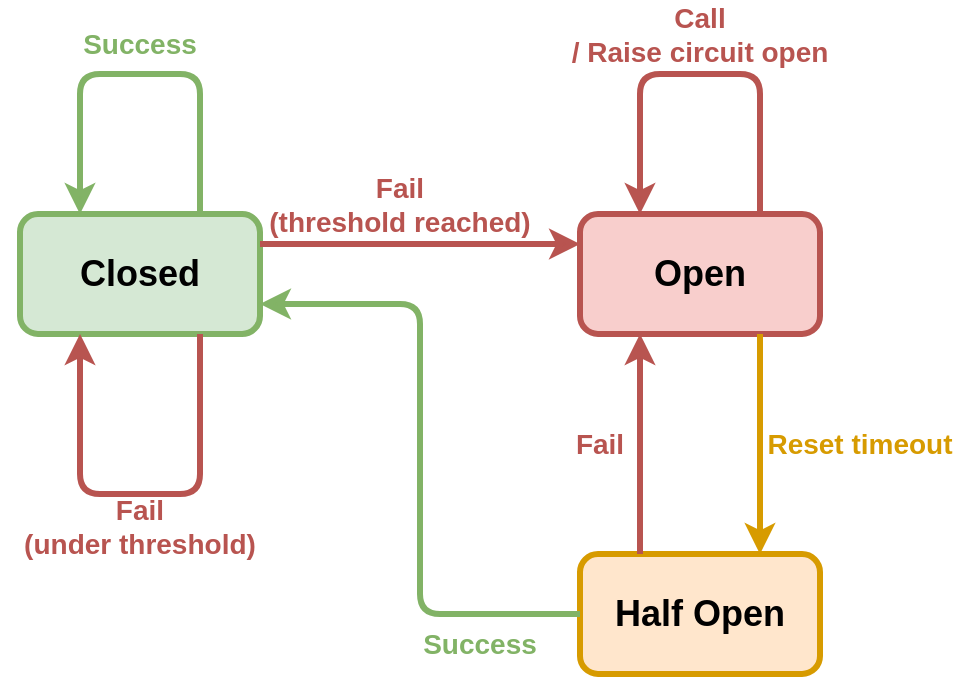 <mxfile version="13.3.0" type="device"><diagram id="FpZjBXxgSGMxunAg0U8Y" name="Page-1"><mxGraphModel dx="1295" dy="688" grid="1" gridSize="10" guides="1" tooltips="1" connect="1" arrows="1" fold="1" page="1" pageScale="1" pageWidth="2000" pageHeight="2000" math="0" shadow="0"><root><mxCell id="0"/><mxCell id="1" parent="0"/><mxCell id="RpIDZ8WtmgK01XNBsVEr-1" value="&lt;font size=&quot;1&quot;&gt;&lt;b style=&quot;font-size: 18px&quot;&gt;Closed&lt;/b&gt;&lt;/font&gt;" style="rounded=1;whiteSpace=wrap;html=1;strokeWidth=3;fillColor=#d5e8d4;strokeColor=#82b366;" vertex="1" parent="1"><mxGeometry x="240" y="170" width="120" height="60" as="geometry"/></mxCell><mxCell id="RpIDZ8WtmgK01XNBsVEr-2" value="&lt;font size=&quot;1&quot;&gt;&lt;b style=&quot;font-size: 18px&quot;&gt;Open&lt;/b&gt;&lt;/font&gt;" style="rounded=1;whiteSpace=wrap;html=1;strokeWidth=3;fillColor=#f8cecc;strokeColor=#b85450;" vertex="1" parent="1"><mxGeometry x="520" y="170" width="120" height="60" as="geometry"/></mxCell><mxCell id="RpIDZ8WtmgK01XNBsVEr-3" value="&lt;font size=&quot;1&quot;&gt;&lt;b style=&quot;font-size: 18px&quot;&gt;Half Open&lt;/b&gt;&lt;/font&gt;" style="rounded=1;whiteSpace=wrap;html=1;strokeWidth=3;fillColor=#ffe6cc;strokeColor=#d79b00;" vertex="1" parent="1"><mxGeometry x="520" y="340" width="120" height="60" as="geometry"/></mxCell><mxCell id="RpIDZ8WtmgK01XNBsVEr-4" value="" style="endArrow=classic;html=1;exitX=0.75;exitY=0;exitDx=0;exitDy=0;entryX=0.25;entryY=0;entryDx=0;entryDy=0;strokeWidth=3;fillColor=#d5e8d4;strokeColor=#82b366;" edge="1" parent="1" source="RpIDZ8WtmgK01XNBsVEr-1" target="RpIDZ8WtmgK01XNBsVEr-1"><mxGeometry width="50" height="50" relative="1" as="geometry"><mxPoint x="630" y="380" as="sourcePoint"/><mxPoint x="400" y="70" as="targetPoint"/><Array as="points"><mxPoint x="330" y="100"/><mxPoint x="270" y="100"/></Array></mxGeometry></mxCell><mxCell id="RpIDZ8WtmgK01XNBsVEr-5" value="" style="endArrow=classic;html=1;exitX=0.75;exitY=1;exitDx=0;exitDy=0;entryX=0.25;entryY=1;entryDx=0;entryDy=0;strokeWidth=3;fillColor=#f8cecc;strokeColor=#b85450;" edge="1" parent="1" source="RpIDZ8WtmgK01XNBsVEr-1" target="RpIDZ8WtmgK01XNBsVEr-1"><mxGeometry width="50" height="50" relative="1" as="geometry"><mxPoint x="470" y="130" as="sourcePoint"/><mxPoint x="410" y="130" as="targetPoint"/><Array as="points"><mxPoint x="330" y="310"/><mxPoint x="270" y="310"/></Array></mxGeometry></mxCell><mxCell id="RpIDZ8WtmgK01XNBsVEr-6" value="" style="endArrow=classic;html=1;strokeWidth=3;exitX=1;exitY=0.25;exitDx=0;exitDy=0;entryX=0;entryY=0.25;entryDx=0;entryDy=0;fillColor=#f8cecc;strokeColor=#b85450;" edge="1" parent="1" source="RpIDZ8WtmgK01XNBsVEr-1" target="RpIDZ8WtmgK01XNBsVEr-2"><mxGeometry width="50" height="50" relative="1" as="geometry"><mxPoint x="630" y="380" as="sourcePoint"/><mxPoint x="680" y="330" as="targetPoint"/></mxGeometry></mxCell><mxCell id="RpIDZ8WtmgK01XNBsVEr-7" value="" style="endArrow=classic;html=1;strokeWidth=3;exitX=0.75;exitY=0;exitDx=0;exitDy=0;entryX=0.25;entryY=0;entryDx=0;entryDy=0;fillColor=#f8cecc;strokeColor=#b85450;" edge="1" parent="1" source="RpIDZ8WtmgK01XNBsVEr-2" target="RpIDZ8WtmgK01XNBsVEr-2"><mxGeometry width="50" height="50" relative="1" as="geometry"><mxPoint x="630" y="380" as="sourcePoint"/><mxPoint x="680" y="330" as="targetPoint"/><Array as="points"><mxPoint x="610" y="100"/><mxPoint x="550" y="100"/></Array></mxGeometry></mxCell><mxCell id="RpIDZ8WtmgK01XNBsVEr-8" value="" style="endArrow=classic;html=1;strokeWidth=3;exitX=0.75;exitY=1;exitDx=0;exitDy=0;entryX=0.75;entryY=0;entryDx=0;entryDy=0;fillColor=#ffe6cc;strokeColor=#d79b00;" edge="1" parent="1" source="RpIDZ8WtmgK01XNBsVEr-2" target="RpIDZ8WtmgK01XNBsVEr-3"><mxGeometry width="50" height="50" relative="1" as="geometry"><mxPoint x="630" y="380" as="sourcePoint"/><mxPoint x="680" y="330" as="targetPoint"/></mxGeometry></mxCell><mxCell id="RpIDZ8WtmgK01XNBsVEr-9" value="" style="endArrow=classic;html=1;strokeWidth=3;entryX=0.25;entryY=1;entryDx=0;entryDy=0;exitX=0.25;exitY=0;exitDx=0;exitDy=0;fillColor=#f8cecc;strokeColor=#b85450;" edge="1" parent="1" source="RpIDZ8WtmgK01XNBsVEr-3" target="RpIDZ8WtmgK01XNBsVEr-2"><mxGeometry width="50" height="50" relative="1" as="geometry"><mxPoint x="630" y="380" as="sourcePoint"/><mxPoint x="680" y="330" as="targetPoint"/></mxGeometry></mxCell><mxCell id="RpIDZ8WtmgK01XNBsVEr-10" value="" style="endArrow=classic;html=1;strokeWidth=3;exitX=0;exitY=0.5;exitDx=0;exitDy=0;entryX=1;entryY=0.75;entryDx=0;entryDy=0;fillColor=#d5e8d4;strokeColor=#82b366;" edge="1" parent="1" source="RpIDZ8WtmgK01XNBsVEr-3" target="RpIDZ8WtmgK01XNBsVEr-1"><mxGeometry width="50" height="50" relative="1" as="geometry"><mxPoint x="630" y="380" as="sourcePoint"/><mxPoint x="680" y="330" as="targetPoint"/><Array as="points"><mxPoint x="440" y="370"/><mxPoint x="440" y="215"/></Array></mxGeometry></mxCell><mxCell id="RpIDZ8WtmgK01XNBsVEr-11" value="&lt;font size=&quot;1&quot; color=&quot;#82b366&quot;&gt;&lt;b style=&quot;font-size: 14px&quot;&gt;Success&lt;/b&gt;&lt;/font&gt;" style="text;html=1;strokeColor=none;fillColor=none;align=center;verticalAlign=middle;whiteSpace=wrap;rounded=0;" vertex="1" parent="1"><mxGeometry x="260" y="70" width="80" height="30" as="geometry"/></mxCell><mxCell id="RpIDZ8WtmgK01XNBsVEr-13" value="&lt;font size=&quot;1&quot;&gt;&lt;b style=&quot;font-size: 14px&quot;&gt;&lt;font color=&quot;#b85450&quot;&gt;Fail&lt;br&gt;(threshold reached)&lt;/font&gt;&lt;br&gt;&lt;/b&gt;&lt;/font&gt;" style="text;html=1;strokeColor=none;fillColor=none;align=center;verticalAlign=middle;whiteSpace=wrap;rounded=0;" vertex="1" parent="1"><mxGeometry x="360" y="150" width="140" height="30" as="geometry"/></mxCell><mxCell id="RpIDZ8WtmgK01XNBsVEr-15" value="&lt;font size=&quot;1&quot;&gt;&lt;b style=&quot;font-size: 14px&quot;&gt;&lt;font color=&quot;#b85450&quot;&gt;Call&lt;br&gt;/ Raise circuit open&lt;/font&gt;&lt;br&gt;&lt;/b&gt;&lt;/font&gt;" style="text;html=1;strokeColor=none;fillColor=none;align=center;verticalAlign=middle;whiteSpace=wrap;rounded=0;" vertex="1" parent="1"><mxGeometry x="510" y="65" width="140" height="30" as="geometry"/></mxCell><mxCell id="RpIDZ8WtmgK01XNBsVEr-16" value="&lt;span style=&quot;font-size: 14px&quot;&gt;&lt;b&gt;&lt;font color=&quot;#d79b00&quot;&gt;Reset timeout&lt;/font&gt;&lt;/b&gt;&lt;/span&gt;" style="text;html=1;strokeColor=none;fillColor=none;align=center;verticalAlign=middle;whiteSpace=wrap;rounded=0;" vertex="1" parent="1"><mxGeometry x="610" y="270" width="100" height="30" as="geometry"/></mxCell><mxCell id="RpIDZ8WtmgK01XNBsVEr-17" value="&lt;font size=&quot;1&quot; color=&quot;#b85450&quot;&gt;&lt;b style=&quot;font-size: 14px&quot;&gt;Fail&lt;/b&gt;&lt;/font&gt;" style="text;html=1;strokeColor=none;fillColor=none;align=center;verticalAlign=middle;whiteSpace=wrap;rounded=0;" vertex="1" parent="1"><mxGeometry x="510" y="270" width="40" height="30" as="geometry"/></mxCell><mxCell id="RpIDZ8WtmgK01XNBsVEr-18" value="&lt;font size=&quot;1&quot;&gt;&lt;b style=&quot;font-size: 14px&quot;&gt;&lt;font color=&quot;#b85450&quot;&gt;Fail&lt;br&gt;(under threshold)&lt;/font&gt;&lt;br&gt;&lt;/b&gt;&lt;/font&gt;" style="text;html=1;strokeColor=none;fillColor=none;align=center;verticalAlign=middle;whiteSpace=wrap;rounded=0;" vertex="1" parent="1"><mxGeometry x="230" y="310" width="140" height="32" as="geometry"/></mxCell><mxCell id="RpIDZ8WtmgK01XNBsVEr-19" value="&lt;font size=&quot;1&quot; color=&quot;#82b366&quot;&gt;&lt;b style=&quot;font-size: 14px&quot;&gt;Success&lt;/b&gt;&lt;/font&gt;" style="text;html=1;strokeColor=none;fillColor=none;align=center;verticalAlign=middle;whiteSpace=wrap;rounded=0;" vertex="1" parent="1"><mxGeometry x="430" y="370" width="80" height="30" as="geometry"/></mxCell></root></mxGraphModel></diagram></mxfile>